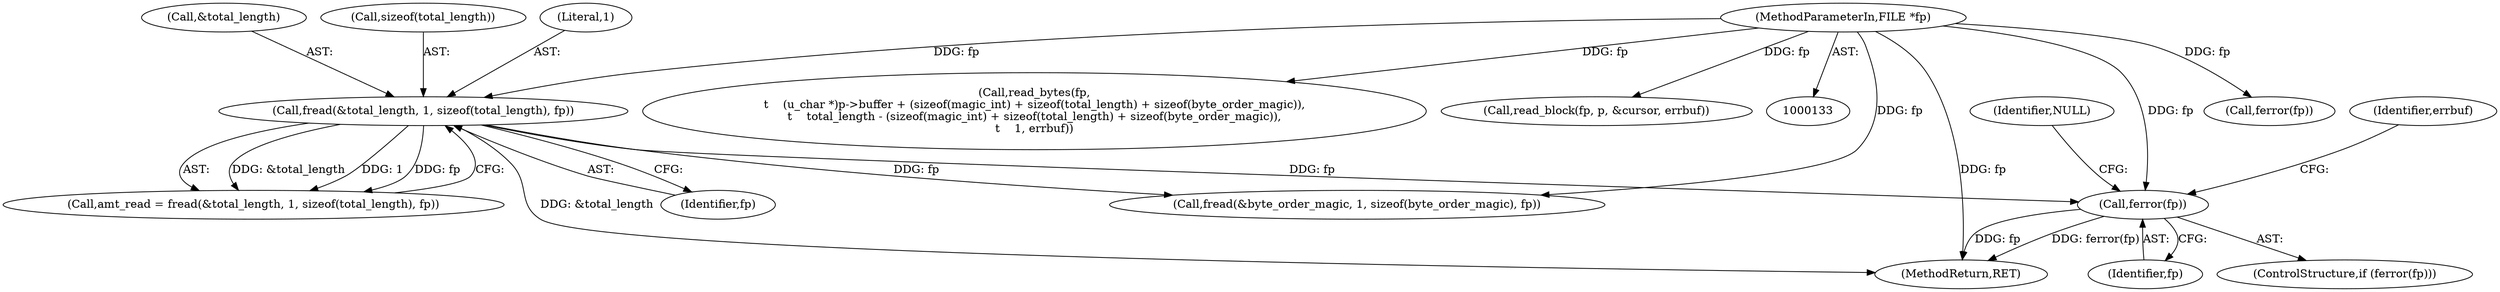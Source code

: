 digraph "0_libpcap_87d6bef033062f969e70fa40c43dfd945d5a20ab@pointer" {
"1000188" [label="(Call,ferror(fp))"];
"1000174" [label="(Call,fread(&total_length, 1, sizeof(total_length), fp))"];
"1000135" [label="(MethodParameterIn,FILE *fp)"];
"1000203" [label="(Identifier,NULL)"];
"1000220" [label="(Call,ferror(fp))"];
"1000189" [label="(Identifier,fp)"];
"1000188" [label="(Call,ferror(fp))"];
"1000707" [label="(MethodReturn,RET)"];
"1000174" [label="(Call,fread(&total_length, 1, sizeof(total_length), fp))"];
"1000445" [label="(Call,read_bytes(fp,\n\t    (u_char *)p->buffer + (sizeof(magic_int) + sizeof(total_length) + sizeof(byte_order_magic)),\n\t    total_length - (sizeof(magic_int) + sizeof(total_length) + sizeof(byte_order_magic)),\n\t    1, errbuf))"];
"1000180" [label="(Identifier,fp)"];
"1000135" [label="(MethodParameterIn,FILE *fp)"];
"1000547" [label="(Call,read_block(fp, p, &cursor, errbuf))"];
"1000192" [label="(Identifier,errbuf)"];
"1000175" [label="(Call,&total_length)"];
"1000178" [label="(Call,sizeof(total_length))"];
"1000187" [label="(ControlStructure,if (ferror(fp)))"];
"1000172" [label="(Call,amt_read = fread(&total_length, 1, sizeof(total_length), fp))"];
"1000206" [label="(Call,fread(&byte_order_magic, 1, sizeof(byte_order_magic), fp))"];
"1000177" [label="(Literal,1)"];
"1000188" -> "1000187"  [label="AST: "];
"1000188" -> "1000189"  [label="CFG: "];
"1000189" -> "1000188"  [label="AST: "];
"1000192" -> "1000188"  [label="CFG: "];
"1000203" -> "1000188"  [label="CFG: "];
"1000188" -> "1000707"  [label="DDG: ferror(fp)"];
"1000188" -> "1000707"  [label="DDG: fp"];
"1000174" -> "1000188"  [label="DDG: fp"];
"1000135" -> "1000188"  [label="DDG: fp"];
"1000174" -> "1000172"  [label="AST: "];
"1000174" -> "1000180"  [label="CFG: "];
"1000175" -> "1000174"  [label="AST: "];
"1000177" -> "1000174"  [label="AST: "];
"1000178" -> "1000174"  [label="AST: "];
"1000180" -> "1000174"  [label="AST: "];
"1000172" -> "1000174"  [label="CFG: "];
"1000174" -> "1000707"  [label="DDG: &total_length"];
"1000174" -> "1000172"  [label="DDG: &total_length"];
"1000174" -> "1000172"  [label="DDG: 1"];
"1000174" -> "1000172"  [label="DDG: fp"];
"1000135" -> "1000174"  [label="DDG: fp"];
"1000174" -> "1000206"  [label="DDG: fp"];
"1000135" -> "1000133"  [label="AST: "];
"1000135" -> "1000707"  [label="DDG: fp"];
"1000135" -> "1000206"  [label="DDG: fp"];
"1000135" -> "1000220"  [label="DDG: fp"];
"1000135" -> "1000445"  [label="DDG: fp"];
"1000135" -> "1000547"  [label="DDG: fp"];
}
